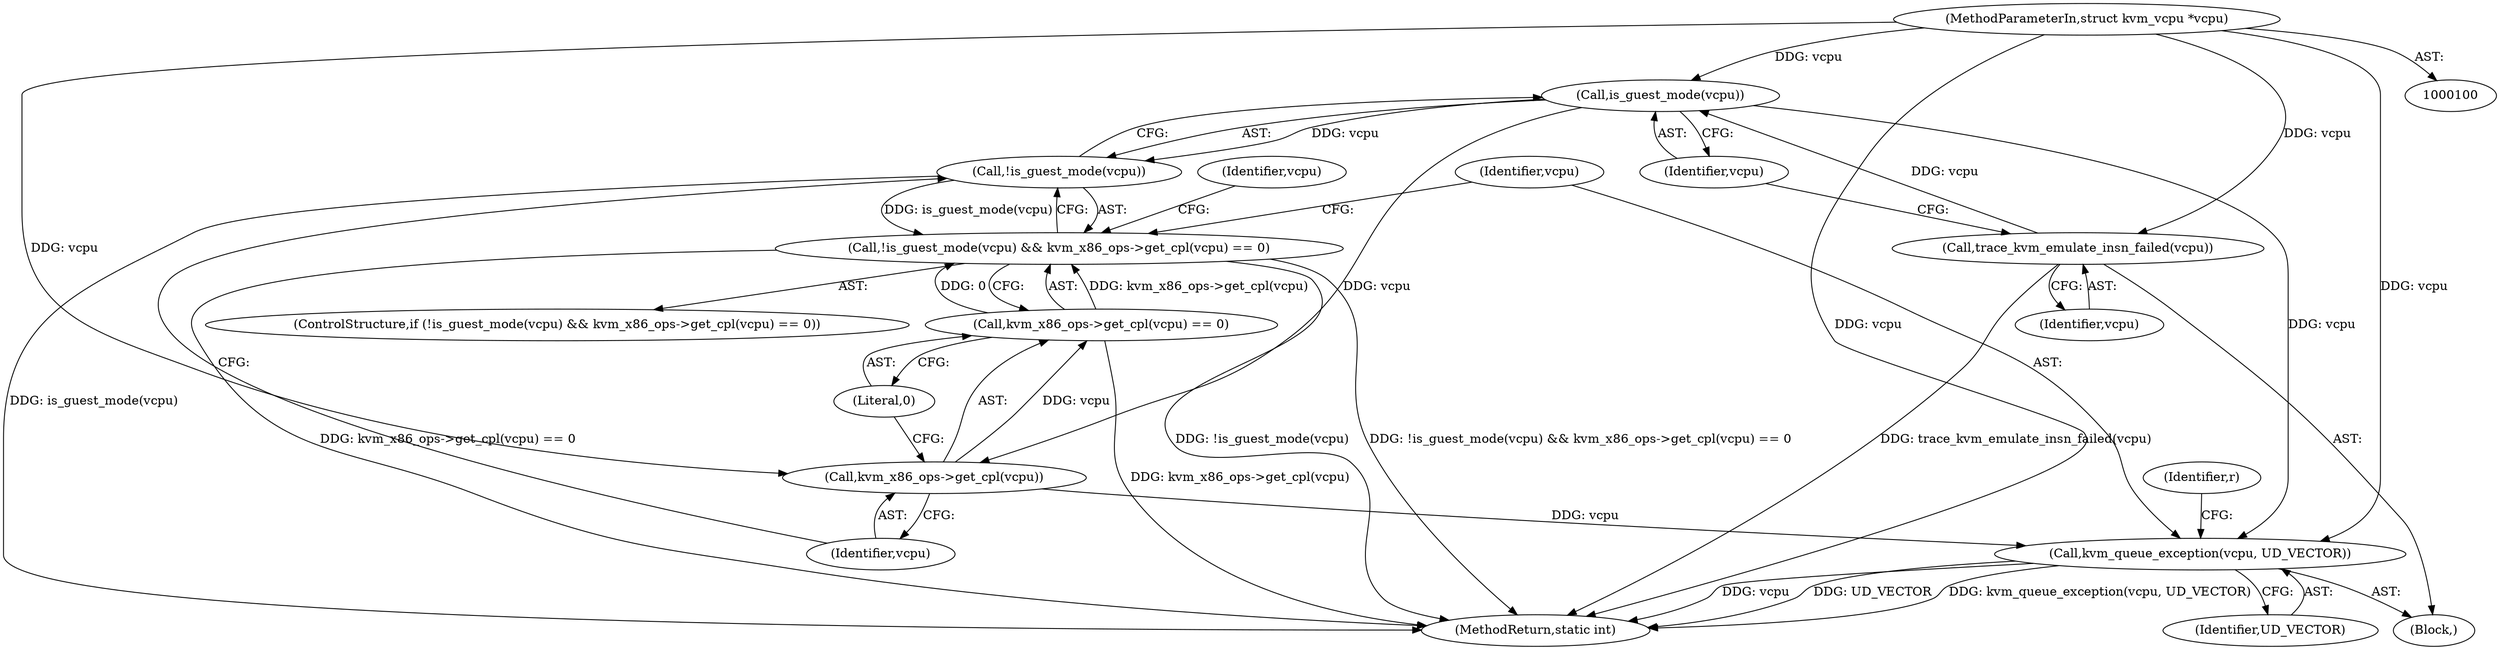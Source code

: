 digraph "0_linux_a2b9e6c1a35afcc0973acb72e591c714e78885ff@pointer" {
"1000118" [label="(Call,is_guest_mode(vcpu))"];
"1000113" [label="(Call,trace_kvm_emulate_insn_failed(vcpu))"];
"1000101" [label="(MethodParameterIn,struct kvm_vcpu *vcpu)"];
"1000117" [label="(Call,!is_guest_mode(vcpu))"];
"1000116" [label="(Call,!is_guest_mode(vcpu) && kvm_x86_ops->get_cpl(vcpu) == 0)"];
"1000121" [label="(Call,kvm_x86_ops->get_cpl(vcpu))"];
"1000120" [label="(Call,kvm_x86_ops->get_cpl(vcpu) == 0)"];
"1000153" [label="(Call,kvm_queue_exception(vcpu, UD_VECTOR))"];
"1000116" [label="(Call,!is_guest_mode(vcpu) && kvm_x86_ops->get_cpl(vcpu) == 0)"];
"1000117" [label="(Call,!is_guest_mode(vcpu))"];
"1000158" [label="(MethodReturn,static int)"];
"1000121" [label="(Call,kvm_x86_ops->get_cpl(vcpu))"];
"1000155" [label="(Identifier,UD_VECTOR)"];
"1000128" [label="(Identifier,vcpu)"];
"1000154" [label="(Identifier,vcpu)"];
"1000118" [label="(Call,is_guest_mode(vcpu))"];
"1000153" [label="(Call,kvm_queue_exception(vcpu, UD_VECTOR))"];
"1000120" [label="(Call,kvm_x86_ops->get_cpl(vcpu) == 0)"];
"1000114" [label="(Identifier,vcpu)"];
"1000115" [label="(ControlStructure,if (!is_guest_mode(vcpu) && kvm_x86_ops->get_cpl(vcpu) == 0))"];
"1000113" [label="(Call,trace_kvm_emulate_insn_failed(vcpu))"];
"1000119" [label="(Identifier,vcpu)"];
"1000101" [label="(MethodParameterIn,struct kvm_vcpu *vcpu)"];
"1000122" [label="(Identifier,vcpu)"];
"1000157" [label="(Identifier,r)"];
"1000102" [label="(Block,)"];
"1000123" [label="(Literal,0)"];
"1000118" -> "1000117"  [label="AST: "];
"1000118" -> "1000119"  [label="CFG: "];
"1000119" -> "1000118"  [label="AST: "];
"1000117" -> "1000118"  [label="CFG: "];
"1000118" -> "1000117"  [label="DDG: vcpu"];
"1000113" -> "1000118"  [label="DDG: vcpu"];
"1000101" -> "1000118"  [label="DDG: vcpu"];
"1000118" -> "1000121"  [label="DDG: vcpu"];
"1000118" -> "1000153"  [label="DDG: vcpu"];
"1000113" -> "1000102"  [label="AST: "];
"1000113" -> "1000114"  [label="CFG: "];
"1000114" -> "1000113"  [label="AST: "];
"1000119" -> "1000113"  [label="CFG: "];
"1000113" -> "1000158"  [label="DDG: trace_kvm_emulate_insn_failed(vcpu)"];
"1000101" -> "1000113"  [label="DDG: vcpu"];
"1000101" -> "1000100"  [label="AST: "];
"1000101" -> "1000158"  [label="DDG: vcpu"];
"1000101" -> "1000121"  [label="DDG: vcpu"];
"1000101" -> "1000153"  [label="DDG: vcpu"];
"1000117" -> "1000116"  [label="AST: "];
"1000122" -> "1000117"  [label="CFG: "];
"1000116" -> "1000117"  [label="CFG: "];
"1000117" -> "1000158"  [label="DDG: is_guest_mode(vcpu)"];
"1000117" -> "1000116"  [label="DDG: is_guest_mode(vcpu)"];
"1000116" -> "1000115"  [label="AST: "];
"1000116" -> "1000120"  [label="CFG: "];
"1000120" -> "1000116"  [label="AST: "];
"1000128" -> "1000116"  [label="CFG: "];
"1000154" -> "1000116"  [label="CFG: "];
"1000116" -> "1000158"  [label="DDG: !is_guest_mode(vcpu)"];
"1000116" -> "1000158"  [label="DDG: !is_guest_mode(vcpu) && kvm_x86_ops->get_cpl(vcpu) == 0"];
"1000116" -> "1000158"  [label="DDG: kvm_x86_ops->get_cpl(vcpu) == 0"];
"1000120" -> "1000116"  [label="DDG: kvm_x86_ops->get_cpl(vcpu)"];
"1000120" -> "1000116"  [label="DDG: 0"];
"1000121" -> "1000120"  [label="AST: "];
"1000121" -> "1000122"  [label="CFG: "];
"1000122" -> "1000121"  [label="AST: "];
"1000123" -> "1000121"  [label="CFG: "];
"1000121" -> "1000120"  [label="DDG: vcpu"];
"1000121" -> "1000153"  [label="DDG: vcpu"];
"1000120" -> "1000123"  [label="CFG: "];
"1000123" -> "1000120"  [label="AST: "];
"1000120" -> "1000158"  [label="DDG: kvm_x86_ops->get_cpl(vcpu)"];
"1000153" -> "1000102"  [label="AST: "];
"1000153" -> "1000155"  [label="CFG: "];
"1000154" -> "1000153"  [label="AST: "];
"1000155" -> "1000153"  [label="AST: "];
"1000157" -> "1000153"  [label="CFG: "];
"1000153" -> "1000158"  [label="DDG: UD_VECTOR"];
"1000153" -> "1000158"  [label="DDG: kvm_queue_exception(vcpu, UD_VECTOR)"];
"1000153" -> "1000158"  [label="DDG: vcpu"];
}
